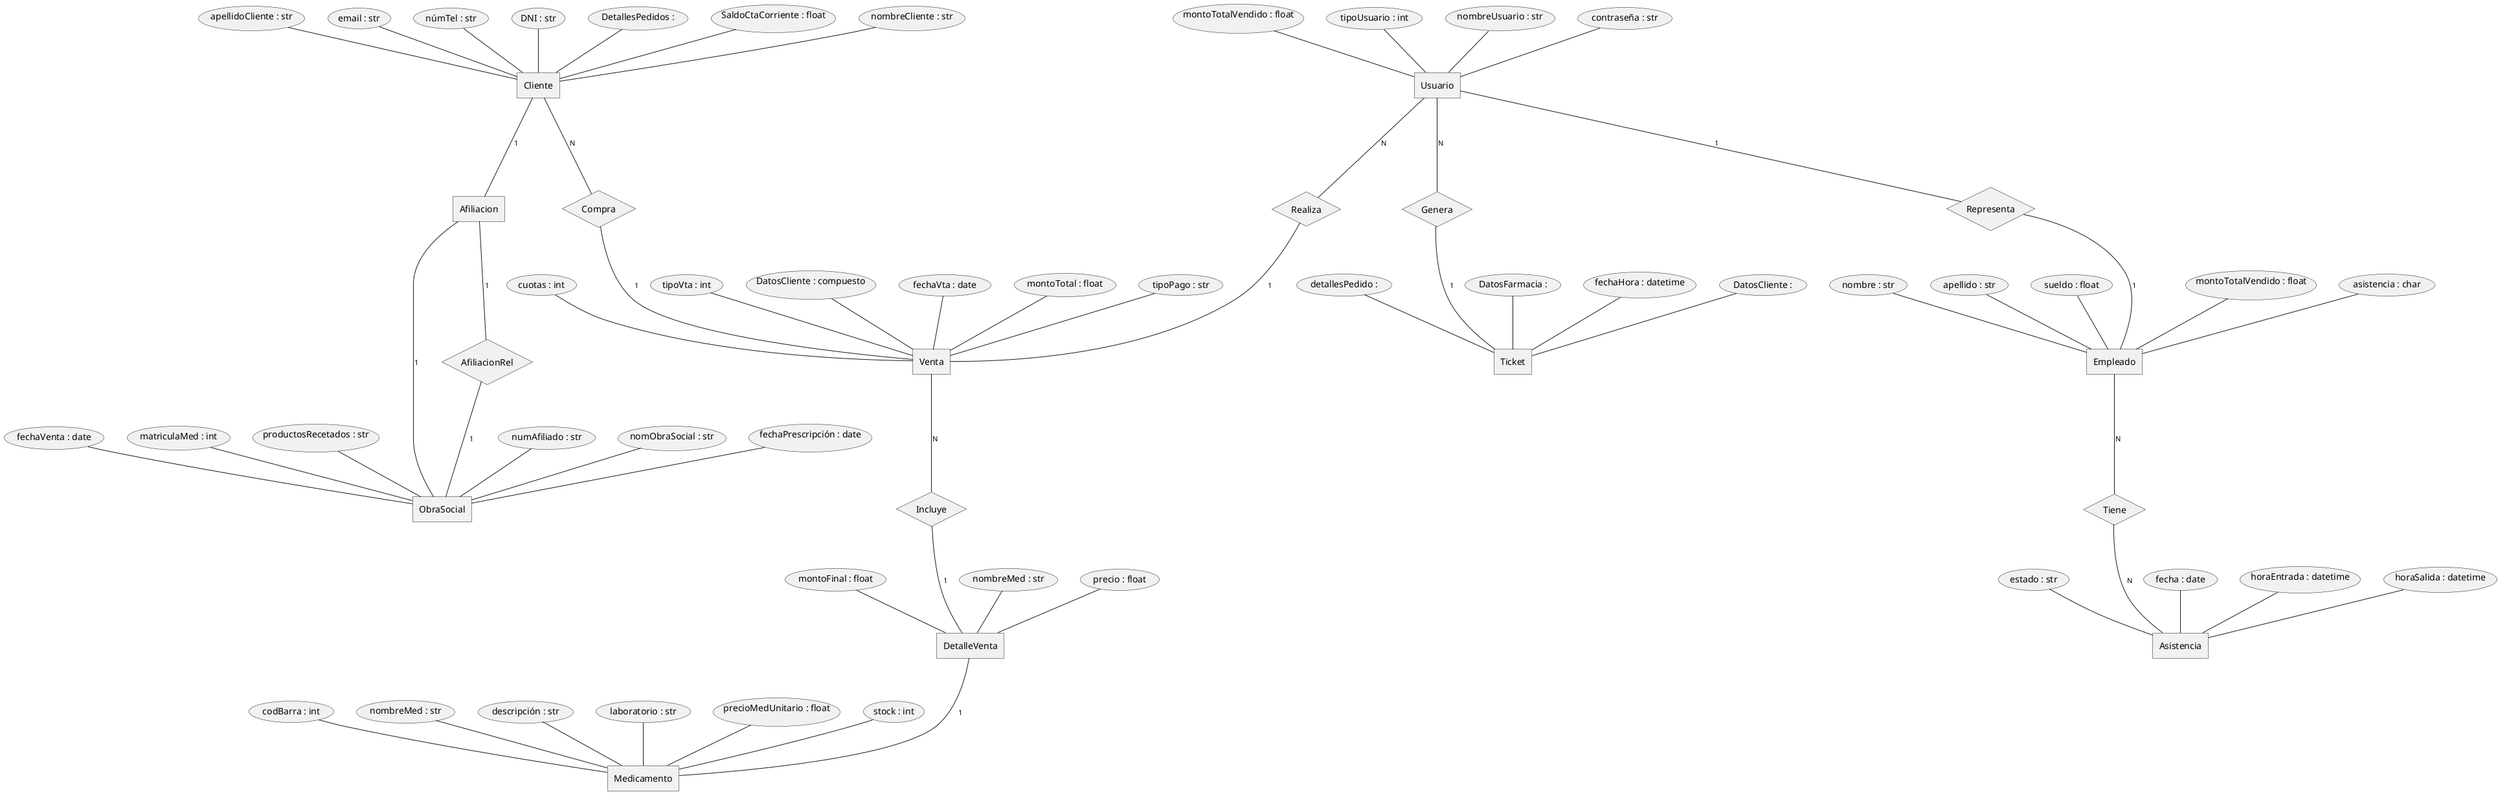 @startchen DER

' ---------- ENTIDADES (solo nombre) ----------
entity Usuario {
    nombreUsuario : str
    contraseña : str
    montoTotalVendido : float
    tipoUsuario : int
}
entity Empleado {
    nombre : str
    apellido : str
    sueldo : float
    montoTotalVendido : float
    asistencia : char

}
entity Cliente {
    nombreCliente : str
    apellidoCliente : str
    email : str
    númTel : str
    DNI : str
    DetallesPedidos : 
    SaldoCtaCorriente : float
}
entity ObraSocial {
    numAfiliado : str
    nomObraSocial : str
    fechaPrescripción : date
    fechaVenta : date
    matriculaMed : int
    productosRecetados : str
}
entity Afiliacion {
}
entity Venta {    
    tipoVta : int
    DatosCliente : compuesto
    fechaVta : date
    montoTotal : float
    tipoPago : str
    cuotas : int
}
entity DetalleVenta {
    nombreMed : str
    precio : float
    montoFinal : float
}
entity Medicamento {
    codBarra : int
    nombreMed : str
    descripción : str
    laboratorio : str
    precioMedUnitario : float
    stock : int
}
entity Asistencia {
   fecha : date
    horaEntrada : datetime
    horaSalida : datetime
    estado : str
}
entity Ticket {
    DatosFarmacia : 
    fechaHora : datetime
    DatosCliente : 
    detallesPedido : 
}

' ---------- RELACIONES ----------
relationship Realiza {
}
relationship Compra {
}
relationship Incluye {
}
relationship Tiene {
}
relationship Genera {
}
relationship AfiliacionRel {
}
relationship Representa {
}



' ---------- CONEXIONES (multiplicidades Chen puro) ----------

Usuario -N- Realiza
Realiza -1- Venta

Cliente -N- Compra
Compra -1- Venta

Venta -N- Incluye
Incluye -1- DetalleVenta

DetalleVenta -1- Medicamento

Empleado -N- Tiene
Tiene -N- Asistencia

Usuario -N- Genera
Genera -1- Ticket

Cliente -1- Afiliacion
Afiliacion -1- ObraSocial

Afiliacion -1- AfiliacionRel
AfiliacionRel -1- ObraSocial

Usuario -1- Representa
Representa -1- Empleado

@endchen

